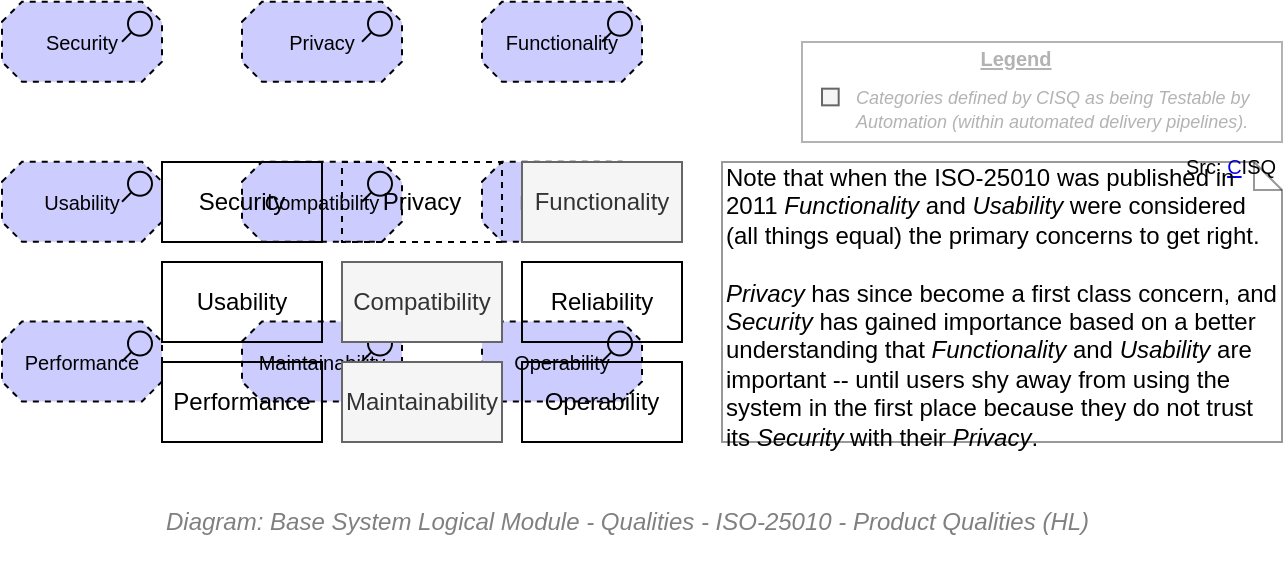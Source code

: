<mxfile compressed="false" version="17.5.0" type="google">
  <diagram id="60zt68_kk0YU7rUePfeY" name="Qualities/ISO-25010 (Simplified)">
    <mxGraphModel grid="1" page="1" gridSize="10" guides="1" tooltips="1" connect="1" arrows="1" fold="1" pageScale="1" pageWidth="827" pageHeight="1169" math="0" shadow="0">
      <root>
        <mxCell id="CgJmtz2ALnG6jjY1v_Hd-0" />
        <mxCell id="5fHpl-Bypw9vZkIMbQuM-11" value="Archimate" style="" parent="CgJmtz2ALnG6jjY1v_Hd-0" />
        <mxCell id="5fHpl-Bypw9vZkIMbQuM-10" value="Security" style="html=1;outlineConnect=0;whiteSpace=wrap;fillColor=#CCCCFF;strokeColor=#000000;shape=mxgraph.archimate3.application;appType=assess;archiType=oct;dashed=1;fontSize=10;" vertex="1" parent="5fHpl-Bypw9vZkIMbQuM-11">
          <mxGeometry x="40" y="119.857" width="80" height="40" as="geometry" />
        </mxCell>
        <mxCell id="5fHpl-Bypw9vZkIMbQuM-12" value="Privacy" style="html=1;outlineConnect=0;whiteSpace=wrap;fillColor=#CCCCFF;strokeColor=#000000;shape=mxgraph.archimate3.application;appType=assess;archiType=oct;dashed=1;fontSize=10;" vertex="1" parent="5fHpl-Bypw9vZkIMbQuM-11">
          <mxGeometry x="160" y="119.857" width="80" height="40" as="geometry" />
        </mxCell>
        <mxCell id="5fHpl-Bypw9vZkIMbQuM-13" value="Functionality" style="html=1;outlineConnect=0;whiteSpace=wrap;fillColor=#CCCCFF;strokeColor=#000000;shape=mxgraph.archimate3.application;appType=assess;archiType=oct;dashed=1;fontSize=10;" vertex="1" parent="5fHpl-Bypw9vZkIMbQuM-11">
          <mxGeometry x="280" y="119.857" width="80" height="40" as="geometry" />
        </mxCell>
        <mxCell id="5fHpl-Bypw9vZkIMbQuM-15" value="Usability" style="html=1;outlineConnect=0;whiteSpace=wrap;fillColor=#CCCCFF;strokeColor=#000000;shape=mxgraph.archimate3.application;appType=assess;archiType=oct;dashed=1;fontSize=10;" vertex="1" parent="5fHpl-Bypw9vZkIMbQuM-11">
          <mxGeometry x="40" y="199.857" width="80" height="40" as="geometry" />
        </mxCell>
        <mxCell id="5fHpl-Bypw9vZkIMbQuM-16" value="Compatibility" style="html=1;outlineConnect=0;whiteSpace=wrap;fillColor=#CCCCFF;strokeColor=#000000;shape=mxgraph.archimate3.application;appType=assess;archiType=oct;dashed=1;fontSize=10;" vertex="1" parent="5fHpl-Bypw9vZkIMbQuM-11">
          <mxGeometry x="160" y="199.857" width="80" height="40" as="geometry" />
        </mxCell>
        <mxCell id="5fHpl-Bypw9vZkIMbQuM-17" value="Reliability" style="html=1;outlineConnect=0;whiteSpace=wrap;fillColor=#CCCCFF;strokeColor=#000000;shape=mxgraph.archimate3.application;appType=assess;archiType=oct;dashed=1;fontSize=10;" vertex="1" parent="5fHpl-Bypw9vZkIMbQuM-11">
          <mxGeometry x="280" y="199.857" width="80" height="40" as="geometry" />
        </mxCell>
        <mxCell id="5fHpl-Bypw9vZkIMbQuM-18" value="Performance" style="html=1;outlineConnect=0;whiteSpace=wrap;fillColor=#CCCCFF;strokeColor=#000000;shape=mxgraph.archimate3.application;appType=assess;archiType=oct;dashed=1;fontSize=10;" vertex="1" parent="5fHpl-Bypw9vZkIMbQuM-11">
          <mxGeometry x="40" y="279.757" width="80" height="40" as="geometry" />
        </mxCell>
        <mxCell id="5fHpl-Bypw9vZkIMbQuM-19" value="Maintainability" style="html=1;outlineConnect=0;whiteSpace=wrap;fillColor=#CCCCFF;strokeColor=#000000;shape=mxgraph.archimate3.application;appType=assess;archiType=oct;dashed=1;fontSize=10;" vertex="1" parent="5fHpl-Bypw9vZkIMbQuM-11">
          <mxGeometry x="160" y="279.757" width="80" height="40" as="geometry" />
        </mxCell>
        <mxCell id="5fHpl-Bypw9vZkIMbQuM-20" value="Operability" style="html=1;outlineConnect=0;whiteSpace=wrap;fillColor=#CCCCFF;strokeColor=#000000;shape=mxgraph.archimate3.application;appType=assess;archiType=oct;dashed=1;fontSize=10;" vertex="1" parent="5fHpl-Bypw9vZkIMbQuM-11">
          <mxGeometry x="280" y="279.757" width="80" height="40" as="geometry" />
        </mxCell>
        <mxCell id="t0Are_MnKheG6z_FIEnp-0" value="" style="rounded=0;whiteSpace=wrap;html=1;fontSize=10;align=left;container=1;collapsible=0;fontColor=#B3B3B3;strokeColor=#B3B3B3;" vertex="1" parent="5fHpl-Bypw9vZkIMbQuM-11">
          <mxGeometry x="440" y="140" width="240" height="50" as="geometry" />
        </mxCell>
        <mxCell id="t0Are_MnKheG6z_FIEnp-1" value="" style="whiteSpace=wrap;html=1;aspect=fixed;fillColor=#f5f5f5;strokeColor=#666666;fontSize=10;align=left;fontStyle=2;strokeWidth=1;fontColor=#333333;" vertex="1" parent="t0Are_MnKheG6z_FIEnp-0">
          <mxGeometry x="10.004" y="23.337" width="8.333" height="8.333" as="geometry" />
        </mxCell>
        <mxCell id="t0Are_MnKheG6z_FIEnp-2" value="&lt;font style=&quot;font-size: 9px&quot;&gt;Categories defined by CISQ as being Testable by Automation (within automated delivery pipelines).&lt;/font&gt;" style="text;html=1;strokeColor=none;fillColor=none;align=left;verticalAlign=middle;whiteSpace=wrap;rounded=0;fontSize=10;fontStyle=2;fontColor=#B3B3B3;spacing=0;" vertex="1" parent="t0Are_MnKheG6z_FIEnp-0">
          <mxGeometry x="26.59" y="16.67" width="213.41" height="33.33" as="geometry" />
        </mxCell>
        <mxCell id="t0Are_MnKheG6z_FIEnp-3" value="Legend" style="text;html=1;strokeColor=none;fillColor=none;align=center;verticalAlign=middle;whiteSpace=wrap;rounded=0;fontSize=10;fontStyle=5;fontColor=#B3B3B3;" vertex="1" parent="t0Are_MnKheG6z_FIEnp-0">
          <mxGeometry x="26.589" width="159.534" height="16.667" as="geometry" />
        </mxCell>
        <UserObject label="Src:&amp;nbsp;&lt;a href=&quot;https://www.it-cisq.org/cisq-supplements-isoiec-25000-series-with-automated-quality-characteristic-measures/&quot; style=&quot;font-size: 10px&quot;&gt;C&lt;/a&gt;ISQ" link="https://www.it-cisq.org/cisq-supplements-isoiec-25000-series-with-automated-quality-characteristic-measures/" id="t0Are_MnKheG6z_FIEnp-4">
          <mxCell style="text;whiteSpace=wrap;html=1;fontSize=10;" vertex="1" parent="5fHpl-Bypw9vZkIMbQuM-11">
            <mxGeometry x="630" y="190" width="50" height="20" as="geometry" />
          </mxCell>
        </UserObject>
        <mxCell id="CgJmtz2ALnG6jjY1v_Hd-2" value="Boxes" style="" parent="CgJmtz2ALnG6jjY1v_Hd-0" />
        <mxCell id="5fHpl-Bypw9vZkIMbQuM-0" value="Security" style="rounded=0;whiteSpace=wrap;html=1;shadow=0;glass=0;comic=0;strokeColor=#000000;fillColor=none;fontSize=12;align=center;" vertex="1" parent="CgJmtz2ALnG6jjY1v_Hd-2">
          <mxGeometry x="120.0" y="200" width="80" height="40" as="geometry" />
        </mxCell>
        <mxCell id="5fHpl-Bypw9vZkIMbQuM-1" value="Privacy" style="rounded=0;whiteSpace=wrap;html=1;shadow=0;glass=0;comic=0;strokeColor=#000000;fillColor=none;fontSize=12;align=center;dashed=1;" vertex="1" parent="CgJmtz2ALnG6jjY1v_Hd-2">
          <mxGeometry x="210.0" y="200" width="80" height="40" as="geometry" />
        </mxCell>
        <mxCell id="5fHpl-Bypw9vZkIMbQuM-2" value="Functionality" style="rounded=0;whiteSpace=wrap;html=1;shadow=0;glass=0;comic=0;strokeColor=#666666;fillColor=#f5f5f5;fontSize=12;align=center;fontColor=#333333;" vertex="1" parent="CgJmtz2ALnG6jjY1v_Hd-2">
          <mxGeometry x="300.0" y="200" width="80" height="40" as="geometry" />
        </mxCell>
        <mxCell id="5fHpl-Bypw9vZkIMbQuM-3" value="Usability" style="rounded=0;whiteSpace=wrap;html=1;shadow=0;glass=0;comic=0;strokeColor=#000000;fillColor=none;fontSize=12;align=center;" vertex="1" parent="CgJmtz2ALnG6jjY1v_Hd-2">
          <mxGeometry x="120.0" y="250" width="80" height="40" as="geometry" />
        </mxCell>
        <mxCell id="5fHpl-Bypw9vZkIMbQuM-5" value="Compatibility" style="rounded=0;whiteSpace=wrap;html=1;shadow=0;glass=0;comic=0;strokeColor=#666666;fillColor=#f5f5f5;fontSize=12;align=center;fontColor=#333333;" vertex="1" parent="CgJmtz2ALnG6jjY1v_Hd-2">
          <mxGeometry x="210.0" y="250" width="80" height="40" as="geometry" />
        </mxCell>
        <mxCell id="5fHpl-Bypw9vZkIMbQuM-6" value="Reliability" style="rounded=0;whiteSpace=wrap;html=1;shadow=0;glass=0;comic=0;strokeColor=#000000;fillColor=none;fontSize=12;align=center;" vertex="1" parent="CgJmtz2ALnG6jjY1v_Hd-2">
          <mxGeometry x="300.0" y="250" width="80" height="40" as="geometry" />
        </mxCell>
        <mxCell id="5fHpl-Bypw9vZkIMbQuM-7" value="Performance" style="rounded=0;whiteSpace=wrap;html=1;shadow=0;glass=0;comic=0;strokeColor=#000000;fillColor=none;fontSize=12;align=center;" vertex="1" parent="CgJmtz2ALnG6jjY1v_Hd-2">
          <mxGeometry x="120" y="300" width="80" height="40" as="geometry" />
        </mxCell>
        <mxCell id="5fHpl-Bypw9vZkIMbQuM-8" value="Maintainability" style="rounded=0;whiteSpace=wrap;html=1;shadow=0;glass=0;comic=0;strokeColor=#666666;fillColor=#f5f5f5;fontSize=12;align=center;fontColor=#333333;" vertex="1" parent="CgJmtz2ALnG6jjY1v_Hd-2">
          <mxGeometry x="210.0" y="300" width="80" height="40" as="geometry" />
        </mxCell>
        <mxCell id="5fHpl-Bypw9vZkIMbQuM-9" value="Operability" style="rounded=0;whiteSpace=wrap;html=1;shadow=0;glass=0;comic=0;strokeColor=#000000;fillColor=none;fontSize=12;align=center;" vertex="1" parent="CgJmtz2ALnG6jjY1v_Hd-2">
          <mxGeometry x="300.0" y="300" width="80" height="40" as="geometry" />
        </mxCell>
        <mxCell id="RJx68xWLgumv3G-H_gn8-1" value="Title/Diagram" parent="CgJmtz2ALnG6jjY1v_Hd-0" />
        <mxCell id="RJx68xWLgumv3G-H_gn8-2" value="&lt;font style=&quot;font-size: 12px ; font-weight: normal&quot;&gt;&lt;i&gt;Diagram: Base&amp;nbsp;&lt;/i&gt;&lt;i&gt;System&amp;nbsp;&lt;/i&gt;&lt;i&gt;Logical Module - Qualities - ISO-25010 - Product Qualities (HL)&lt;/i&gt;&lt;/font&gt;" style="text;strokeColor=none;fillColor=none;html=1;fontSize=12;fontStyle=1;verticalAlign=middle;align=left;shadow=0;glass=0;comic=0;opacity=30;fontColor=#808080;" vertex="1" parent="RJx68xWLgumv3G-H_gn8-1">
          <mxGeometry x="120" y="360" width="520" height="40" as="geometry" />
        </mxCell>
        <mxCell id="xaOK4jbJC7-lIOKQdGqX-0" value="Note that when the ISO-25010 was published in 2011 &lt;i&gt;Functionality&lt;/i&gt; and &lt;i&gt;Usability&lt;/i&gt; were considered (all things equal) the primary concerns to get right. &lt;br&gt;&lt;br&gt;&lt;i&gt;Privacy&lt;/i&gt; has since become a first class concern, and &lt;i&gt;Security&lt;/i&gt; has gained importance based on a better understanding that &lt;i&gt;Functionality&lt;/i&gt; and &lt;i&gt;Usability&lt;/i&gt; are important -- until users shy away from using the system in the first place because they do not trust its &lt;i&gt;Security&lt;/i&gt; with their &lt;i&gt;Privacy&lt;/i&gt;." style="shape=note;whiteSpace=wrap;html=1;size=14;verticalAlign=top;align=left;spacingTop=-6;labelBackgroundColor=none;strokeColor=#000000;strokeWidth=1;fillColor=none;fontSize=12;fontColor=#000000;opacity=40;" vertex="1" parent="RJx68xWLgumv3G-H_gn8-1">
          <mxGeometry x="400" y="200" width="280" height="140" as="geometry" />
        </mxCell>
        <mxCell id="RJx68xWLgumv3G-H_gn8-0" value="About" parent="CgJmtz2ALnG6jjY1v_Hd-0" />
      </root>
    </mxGraphModel>
  </diagram>
</mxfile>
